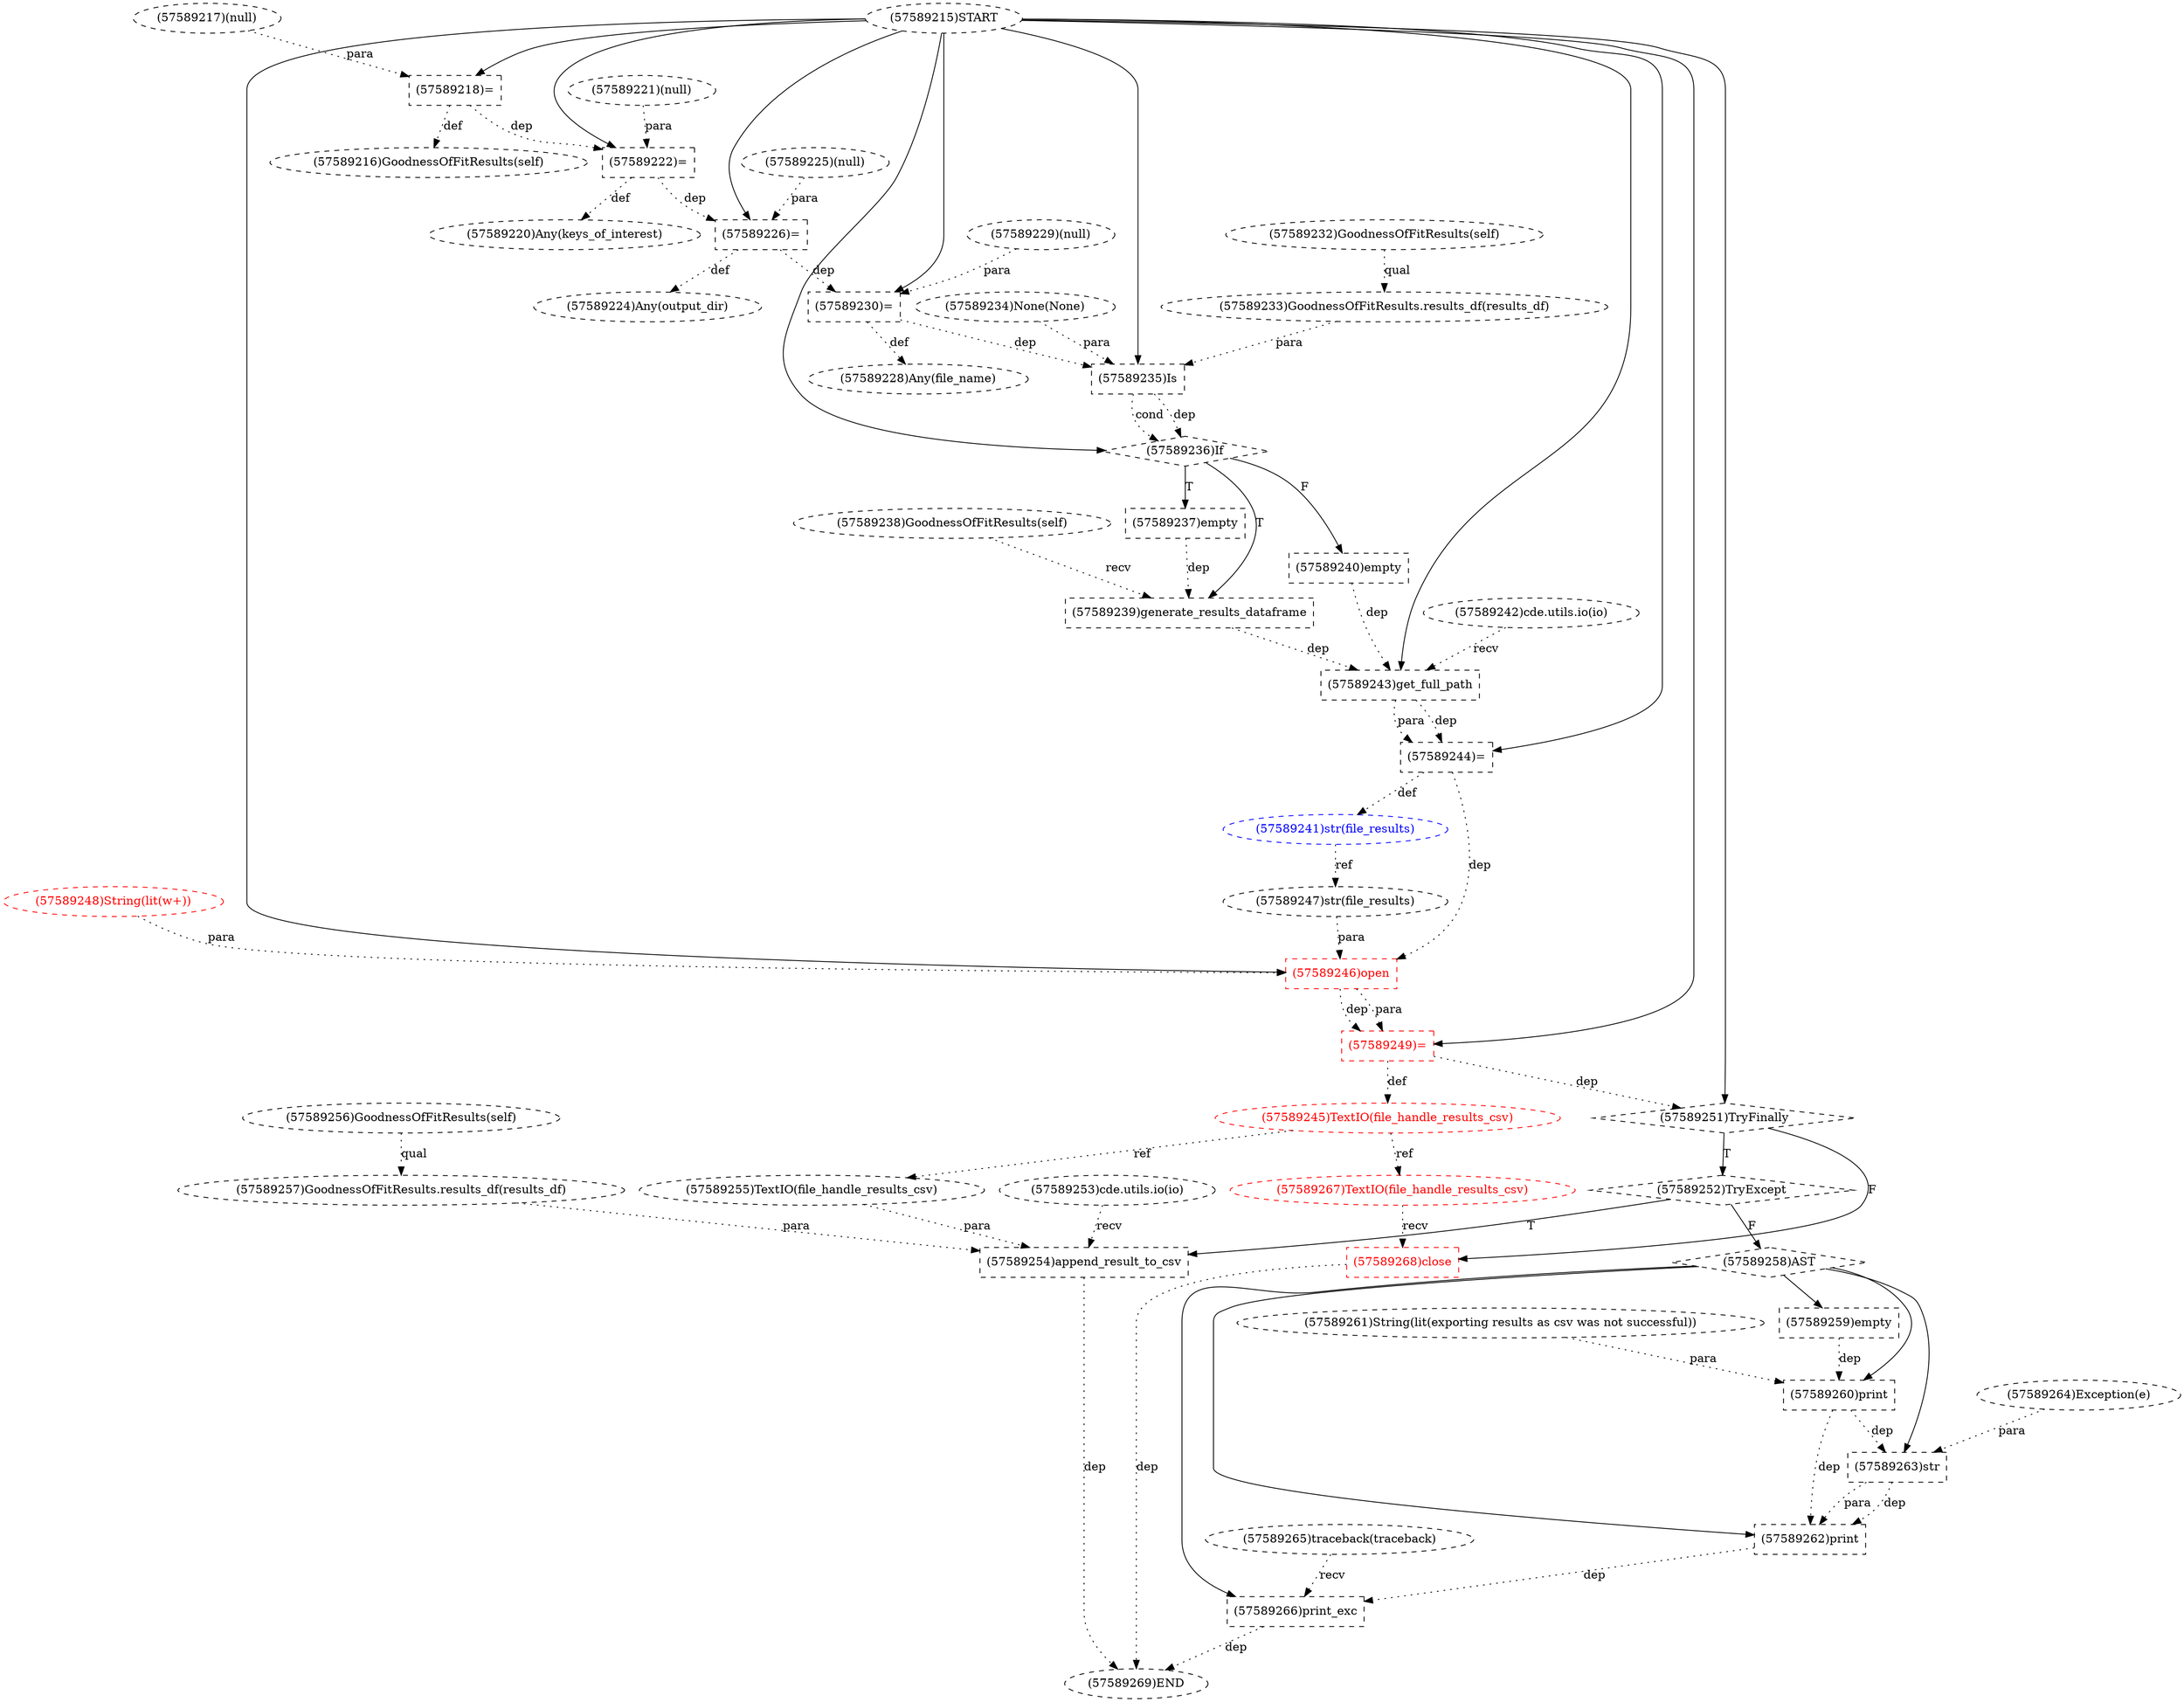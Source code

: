 digraph G {
1 [label="(57589254)append_result_to_csv" shape=box style=dashed]
2 [label="(57589218)=" shape=box style=dashed]
3 [label="(57589243)get_full_path" shape=box style=dashed]
4 [label="(57589244)=" shape=box style=dashed]
5 [label="(57589248)String(lit(w+))" shape=ellipse style=dashed color=red fontcolor=red]
6 [label="(57589252)TryExcept" shape=diamond style=dashed]
7 [label="(57589239)generate_results_dataframe" shape=box style=dashed]
8 [label="(57589269)END" style=dashed]
9 [label="(57589253)cde.utils.io(io)" shape=ellipse style=dashed]
10 [label="(57589225)(null)" shape=ellipse style=dashed]
11 [label="(57589263)str" shape=box style=dashed]
12 [label="(57589260)print" shape=box style=dashed]
13 [label="(57589261)String(lit(exporting results as csv was not successful))" shape=ellipse style=dashed]
14 [label="(57589237)empty" shape=box style=dashed]
15 [label="(57589257)GoodnessOfFitResults.results_df(results_df)" shape=ellipse style=dashed]
16 [label="(57589217)(null)" shape=ellipse style=dashed]
17 [label="(57589230)=" shape=box style=dashed]
18 [label="(57589267)TextIO(file_handle_results_csv)" shape=ellipse style=dashed color=red fontcolor=red]
19 [label="(57589241)str(file_results)" shape=ellipse style=dashed color=blue fontcolor=blue]
20 [label="(57589262)print" shape=box style=dashed]
21 [label="(57589221)(null)" shape=ellipse style=dashed]
22 [label="(57589229)(null)" shape=ellipse style=dashed]
23 [label="(57589255)TextIO(file_handle_results_csv)" shape=ellipse style=dashed]
24 [label="(57589232)GoodnessOfFitResults(self)" shape=ellipse style=dashed]
25 [label="(57589233)GoodnessOfFitResults.results_df(results_df)" shape=ellipse style=dashed]
26 [label="(57589264)Exception(e)" shape=ellipse style=dashed]
27 [label="(57589268)close" shape=box style=dashed color=red fontcolor=red]
28 [label="(57589235)Is" shape=box style=dashed]
29 [label="(57589249)=" shape=box style=dashed color=red fontcolor=red]
30 [label="(57589215)START" style=dashed]
31 [label="(57589228)Any(file_name)" shape=ellipse style=dashed]
32 [label="(57589265)traceback(traceback)" shape=ellipse style=dashed]
33 [label="(57589251)TryFinally" shape=diamond style=dashed]
34 [label="(57589220)Any(keys_of_interest)" shape=ellipse style=dashed]
35 [label="(57589238)GoodnessOfFitResults(self)" shape=ellipse style=dashed]
36 [label="(57589266)print_exc" shape=box style=dashed]
37 [label="(57589224)Any(output_dir)" shape=ellipse style=dashed]
38 [label="(57589258)AST" shape=diamond style=dashed]
39 [label="(57589242)cde.utils.io(io)" shape=ellipse style=dashed]
40 [label="(57589256)GoodnessOfFitResults(self)" shape=ellipse style=dashed]
41 [label="(57589226)=" shape=box style=dashed]
42 [label="(57589236)If" shape=diamond style=dashed]
43 [label="(57589245)TextIO(file_handle_results_csv)" shape=ellipse style=dashed color=red fontcolor=red]
44 [label="(57589234)None(None)" shape=ellipse style=dashed]
45 [label="(57589247)str(file_results)" shape=ellipse style=dashed]
46 [label="(57589216)GoodnessOfFitResults(self)" shape=ellipse style=dashed]
47 [label="(57589222)=" shape=box style=dashed]
48 [label="(57589240)empty" shape=box style=dashed]
49 [label="(57589246)open" shape=box style=dashed color=red fontcolor=red]
50 [label="(57589259)empty" shape=box style=dashed]
6 -> 1 [label="T"];
9 -> 1 [label="recv" style=dotted];
23 -> 1 [label="para" style=dotted];
15 -> 1 [label="para" style=dotted];
30 -> 2 [label="" style=solid];
16 -> 2 [label="para" style=dotted];
30 -> 3 [label="" style=solid];
39 -> 3 [label="recv" style=dotted];
7 -> 3 [label="dep" style=dotted];
48 -> 3 [label="dep" style=dotted];
30 -> 4 [label="" style=solid];
3 -> 4 [label="dep" style=dotted];
3 -> 4 [label="para" style=dotted];
33 -> 6 [label="T"];
42 -> 7 [label="T"];
35 -> 7 [label="recv" style=dotted];
14 -> 7 [label="dep" style=dotted];
1 -> 8 [label="dep" style=dotted];
27 -> 8 [label="dep" style=dotted];
36 -> 8 [label="dep" style=dotted];
38 -> 11 [label="" style=solid];
26 -> 11 [label="para" style=dotted];
12 -> 11 [label="dep" style=dotted];
38 -> 12 [label="" style=solid];
13 -> 12 [label="para" style=dotted];
50 -> 12 [label="dep" style=dotted];
42 -> 14 [label="T"];
40 -> 15 [label="qual" style=dotted];
30 -> 17 [label="" style=solid];
22 -> 17 [label="para" style=dotted];
41 -> 17 [label="dep" style=dotted];
43 -> 18 [label="ref" style=dotted];
4 -> 19 [label="def" style=dotted];
38 -> 20 [label="" style=solid];
11 -> 20 [label="dep" style=dotted];
11 -> 20 [label="para" style=dotted];
12 -> 20 [label="dep" style=dotted];
43 -> 23 [label="ref" style=dotted];
24 -> 25 [label="qual" style=dotted];
33 -> 27 [label="F"];
18 -> 27 [label="recv" style=dotted];
30 -> 28 [label="" style=solid];
25 -> 28 [label="para" style=dotted];
44 -> 28 [label="para" style=dotted];
17 -> 28 [label="dep" style=dotted];
30 -> 29 [label="" style=solid];
49 -> 29 [label="dep" style=dotted];
49 -> 29 [label="para" style=dotted];
17 -> 31 [label="def" style=dotted];
30 -> 33 [label="" style=solid];
29 -> 33 [label="dep" style=dotted];
47 -> 34 [label="def" style=dotted];
38 -> 36 [label="" style=solid];
32 -> 36 [label="recv" style=dotted];
20 -> 36 [label="dep" style=dotted];
41 -> 37 [label="def" style=dotted];
6 -> 38 [label="F"];
30 -> 41 [label="" style=solid];
10 -> 41 [label="para" style=dotted];
47 -> 41 [label="dep" style=dotted];
30 -> 42 [label="" style=solid];
28 -> 42 [label="dep" style=dotted];
28 -> 42 [label="cond" style=dotted];
29 -> 43 [label="def" style=dotted];
19 -> 45 [label="ref" style=dotted];
2 -> 46 [label="def" style=dotted];
30 -> 47 [label="" style=solid];
21 -> 47 [label="para" style=dotted];
2 -> 47 [label="dep" style=dotted];
42 -> 48 [label="F"];
30 -> 49 [label="" style=solid];
45 -> 49 [label="para" style=dotted];
5 -> 49 [label="para" style=dotted];
4 -> 49 [label="dep" style=dotted];
38 -> 50 [label="" style=solid];
}